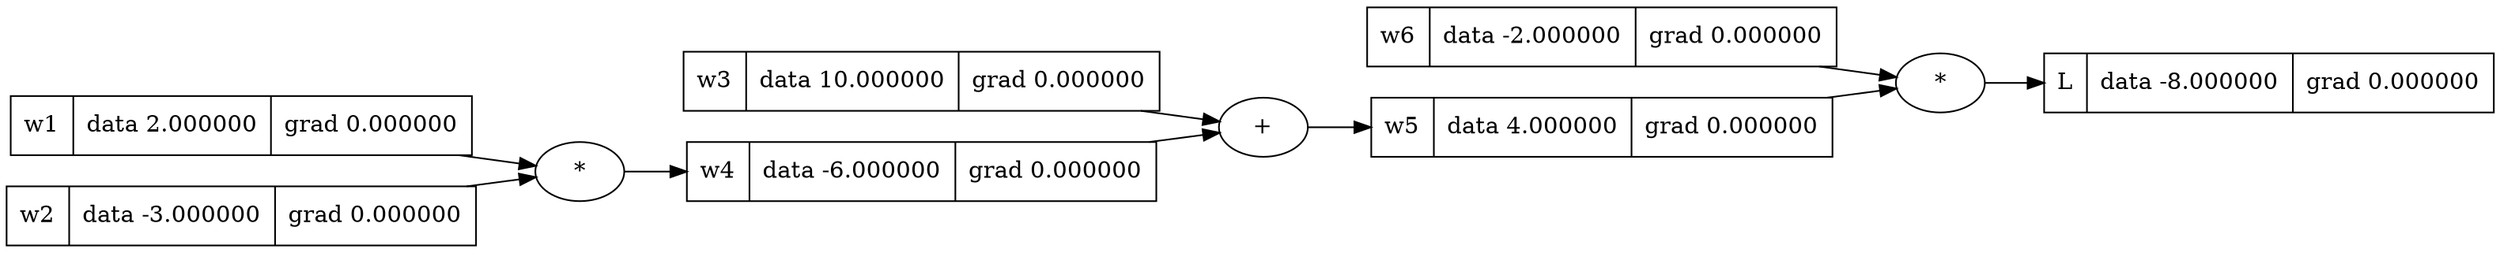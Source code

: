 digraph {
	graph [rankdir=LR]
	140137773310704 [label="{ L | data -8.000000 | grad 0.000000 }" shape=record]
	"140137773310704*" [label="*"]
	"140137773310704*" -> 140137773310704
	140137775266208 [label="{ w6 | data -2.000000 | grad 0.000000 }" shape=record]
	140137775266064 [label="{ w5 | data 4.000000 | grad 0.000000 }" shape=record]
	"140137775266064+" [label="+"]
	"140137775266064+" -> 140137775266064
	140137775266400 [label="{ w3 | data 10.000000 | grad 0.000000 }" shape=record]
	140137775265968 [label="{ w4 | data -6.000000 | grad 0.000000 }" shape=record]
	"140137775265968*" [label="*"]
	"140137775265968*" -> 140137775265968
	140137775266976 [label="{ w1 | data 2.000000 | grad 0.000000 }" shape=record]
	140137775266832 [label="{ w2 | data -3.000000 | grad 0.000000 }" shape=record]
	140137775266064 -> "140137773310704*"
	140137775266208 -> "140137773310704*"
	140137775265968 -> "140137775266064+"
	140137775266400 -> "140137775266064+"
	140137775266832 -> "140137775265968*"
	140137775266976 -> "140137775265968*"
}
